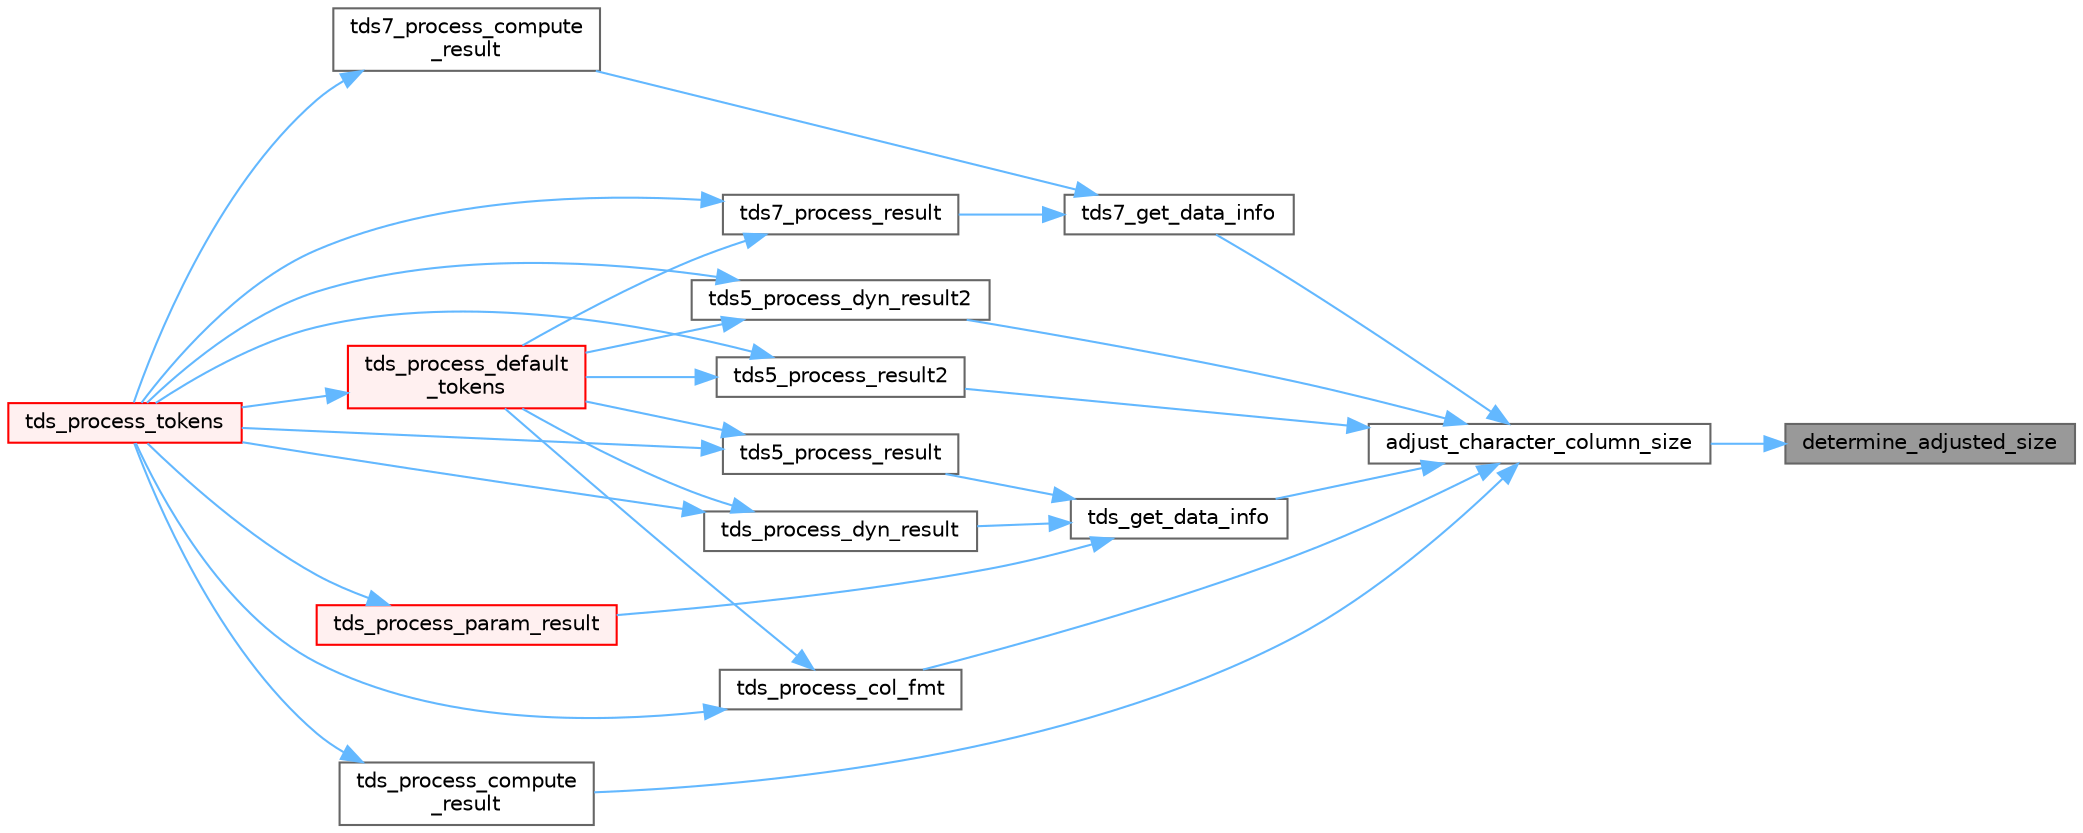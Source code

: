 digraph "determine_adjusted_size"
{
 // LATEX_PDF_SIZE
  bgcolor="transparent";
  edge [fontname=Helvetica,fontsize=10,labelfontname=Helvetica,labelfontsize=10];
  node [fontname=Helvetica,fontsize=10,shape=box,height=0.2,width=0.4];
  rankdir="RL";
  Node1 [id="Node000001",label="determine_adjusted_size",height=0.2,width=0.4,color="gray40", fillcolor="grey60", style="filled", fontcolor="black",tooltip="Allow for maximum possible size of converted data, while being careful about integer division truncat..."];
  Node1 -> Node2 [id="edge1_Node000001_Node000002",dir="back",color="steelblue1",style="solid",tooltip=" "];
  Node2 [id="Node000002",label="adjust_character_column_size",height=0.2,width=0.4,color="grey40", fillcolor="white", style="filled",URL="$a00580.html#ga91770634ce8c0d6f1fe007b45da186fd",tooltip="Adjust column size according to client's encoding."];
  Node2 -> Node3 [id="edge2_Node000002_Node000003",dir="back",color="steelblue1",style="solid",tooltip=" "];
  Node3 [id="Node000003",label="tds5_process_dyn_result2",height=0.2,width=0.4,color="grey40", fillcolor="white", style="filled",URL="$a00580.html#gae688b515631141acfbc41bbb91c8b921",tooltip="Process new TDS 5.0 token for describing output parameters."];
  Node3 -> Node4 [id="edge3_Node000003_Node000004",dir="back",color="steelblue1",style="solid",tooltip=" "];
  Node4 [id="Node000004",label="tds_process_default\l_tokens",height=0.2,width=0.4,color="red", fillcolor="#FFF0F0", style="filled",URL="$a00580.html#ga39453d084f3f780ac4602d4abf2839f7",tooltip="tds_process_default_tokens() is a catch all function that is called to process tokens not known to ot..."];
  Node4 -> Node6 [id="edge4_Node000004_Node000006",dir="back",color="steelblue1",style="solid",tooltip=" "];
  Node6 [id="Node000006",label="tds_process_tokens",height=0.2,width=0.4,color="red", fillcolor="#FFF0F0", style="filled",URL="$a00580.html#gabfc9de1d1fe718818caf63a4be4035a6",tooltip="process all streams."];
  Node3 -> Node6 [id="edge5_Node000003_Node000006",dir="back",color="steelblue1",style="solid",tooltip=" "];
  Node2 -> Node39 [id="edge6_Node000002_Node000039",dir="back",color="steelblue1",style="solid",tooltip=" "];
  Node39 [id="Node000039",label="tds5_process_result2",height=0.2,width=0.4,color="grey40", fillcolor="white", style="filled",URL="$a00580.html#gabe2bdd5a41ce067cb31aef18ff81cb1c",tooltip="tds5_process_result2() is the new TDS 5.0 result set processing routine."];
  Node39 -> Node4 [id="edge7_Node000039_Node000004",dir="back",color="steelblue1",style="solid",tooltip=" "];
  Node39 -> Node6 [id="edge8_Node000039_Node000006",dir="back",color="steelblue1",style="solid",tooltip=" "];
  Node2 -> Node40 [id="edge9_Node000002_Node000040",dir="back",color="steelblue1",style="solid",tooltip=" "];
  Node40 [id="Node000040",label="tds7_get_data_info",height=0.2,width=0.4,color="grey40", fillcolor="white", style="filled",URL="$a00580.html#ga07cee55fd522cca16fb59b7a8f0b1376",tooltip="Reads data information from wire."];
  Node40 -> Node41 [id="edge10_Node000040_Node000041",dir="back",color="steelblue1",style="solid",tooltip=" "];
  Node41 [id="Node000041",label="tds7_process_compute\l_result",height=0.2,width=0.4,color="grey40", fillcolor="white", style="filled",URL="$a00580.html#ga6728e344caa20aea1def85f58dea138b",tooltip="tds7_process_compute_result() processes compute result sets for TDS 7/8."];
  Node41 -> Node6 [id="edge11_Node000041_Node000006",dir="back",color="steelblue1",style="solid",tooltip=" "];
  Node40 -> Node42 [id="edge12_Node000040_Node000042",dir="back",color="steelblue1",style="solid",tooltip=" "];
  Node42 [id="Node000042",label="tds7_process_result",height=0.2,width=0.4,color="grey40", fillcolor="white", style="filled",URL="$a00580.html#gaca56fc22d65a24a96d1bef310ade73aa",tooltip="tds7_process_result() is the TDS 7.0 result set processing routine."];
  Node42 -> Node4 [id="edge13_Node000042_Node000004",dir="back",color="steelblue1",style="solid",tooltip=" "];
  Node42 -> Node6 [id="edge14_Node000042_Node000006",dir="back",color="steelblue1",style="solid",tooltip=" "];
  Node2 -> Node43 [id="edge15_Node000002_Node000043",dir="back",color="steelblue1",style="solid",tooltip=" "];
  Node43 [id="Node000043",label="tds_get_data_info",height=0.2,width=0.4,color="grey40", fillcolor="white", style="filled",URL="$a00580.html#gad9b6b86f48be077fb44ac603845a0c27",tooltip="Reads data metadata from wire."];
  Node43 -> Node44 [id="edge16_Node000043_Node000044",dir="back",color="steelblue1",style="solid",tooltip=" "];
  Node44 [id="Node000044",label="tds5_process_result",height=0.2,width=0.4,color="grey40", fillcolor="white", style="filled",URL="$a00580.html#ga547b2f48659f77a69aa802d861ac827d",tooltip="tds5_process_result() is the TDS 5.0 result set processing routine."];
  Node44 -> Node4 [id="edge17_Node000044_Node000004",dir="back",color="steelblue1",style="solid",tooltip=" "];
  Node44 -> Node6 [id="edge18_Node000044_Node000006",dir="back",color="steelblue1",style="solid",tooltip=" "];
  Node43 -> Node45 [id="edge19_Node000043_Node000045",dir="back",color="steelblue1",style="solid",tooltip=" "];
  Node45 [id="Node000045",label="tds_process_dyn_result",height=0.2,width=0.4,color="grey40", fillcolor="white", style="filled",URL="$a00580.html#ga416cf119c1d4a0fca27dc5b50c261358",tooltip="Process results from dynamic."];
  Node45 -> Node4 [id="edge20_Node000045_Node000004",dir="back",color="steelblue1",style="solid",tooltip=" "];
  Node45 -> Node6 [id="edge21_Node000045_Node000006",dir="back",color="steelblue1",style="solid",tooltip=" "];
  Node43 -> Node46 [id="edge22_Node000043_Node000046",dir="back",color="steelblue1",style="solid",tooltip=" "];
  Node46 [id="Node000046",label="tds_process_param_result",height=0.2,width=0.4,color="red", fillcolor="#FFF0F0", style="filled",URL="$a00580.html#gacb3354443bcefe7a500a500a4904cc05",tooltip="process output parameters of a stored procedure."];
  Node46 -> Node6 [id="edge23_Node000046_Node000006",dir="back",color="steelblue1",style="solid",tooltip=" "];
  Node2 -> Node48 [id="edge24_Node000002_Node000048",dir="back",color="steelblue1",style="solid",tooltip=" "];
  Node48 [id="Node000048",label="tds_process_col_fmt",height=0.2,width=0.4,color="grey40", fillcolor="white", style="filled",URL="$a00580.html#ga4e3dd9d3614f5f0433b78b761dd68741",tooltip="tds_process_col_fmt() is the other half of result set processing under TDS 4.2."];
  Node48 -> Node4 [id="edge25_Node000048_Node000004",dir="back",color="steelblue1",style="solid",tooltip=" "];
  Node48 -> Node6 [id="edge26_Node000048_Node000006",dir="back",color="steelblue1",style="solid",tooltip=" "];
  Node2 -> Node49 [id="edge27_Node000002_Node000049",dir="back",color="steelblue1",style="solid",tooltip=" "];
  Node49 [id="Node000049",label="tds_process_compute\l_result",height=0.2,width=0.4,color="grey40", fillcolor="white", style="filled",URL="$a00580.html#gae3368ea80d0d8b13791ceb13ee5f19c9",tooltip="tds_process_compute_result() processes compute result sets."];
  Node49 -> Node6 [id="edge28_Node000049_Node000006",dir="back",color="steelblue1",style="solid",tooltip=" "];
}
